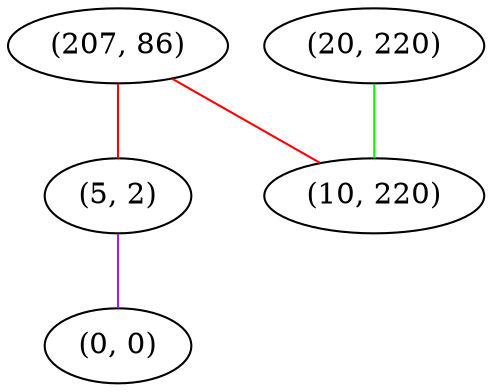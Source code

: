graph "" {
"(207, 86)";
"(20, 220)";
"(5, 2)";
"(10, 220)";
"(0, 0)";
"(207, 86)" -- "(5, 2)"  [color=red, key=0, weight=1];
"(207, 86)" -- "(10, 220)"  [color=red, key=0, weight=1];
"(20, 220)" -- "(10, 220)"  [color=green, key=0, weight=2];
"(5, 2)" -- "(0, 0)"  [color=purple, key=0, weight=4];
}
